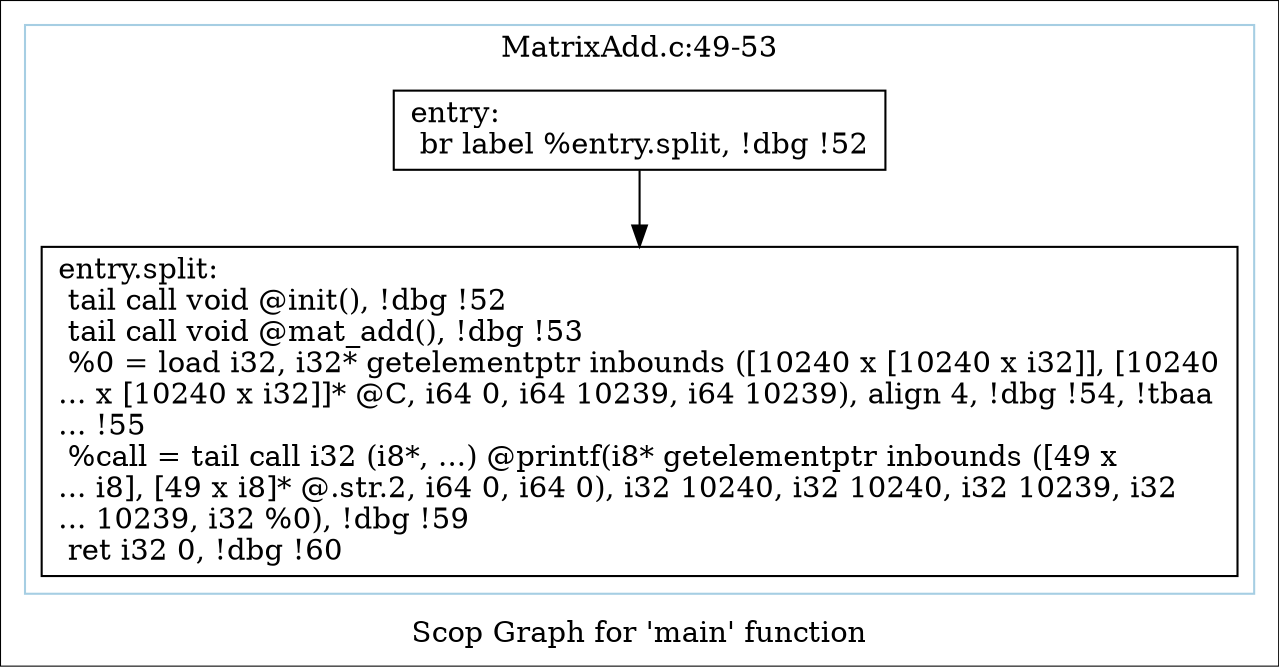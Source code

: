 digraph "Scop Graph for 'main' function" {
	label="Scop Graph for 'main' function";

	Node0x9ef81a0 [shape=record,label="{entry:\l  br label %entry.split, !dbg !52\l}"];
	Node0x9ef81a0 -> Node0x9e9ee10;
	Node0x9e9ee10 [shape=record,label="{entry.split:                                      \l  tail call void @init(), !dbg !52\l  tail call void @mat_add(), !dbg !53\l  %0 = load i32, i32* getelementptr inbounds ([10240 x [10240 x i32]], [10240\l... x [10240 x i32]]* @C, i64 0, i64 10239, i64 10239), align 4, !dbg !54, !tbaa\l... !55\l  %call = tail call i32 (i8*, ...) @printf(i8* getelementptr inbounds ([49 x\l... i8], [49 x i8]* @.str.2, i64 0, i64 0), i32 10240, i32 10240, i32 10239, i32\l... 10239, i32 %0), !dbg !59\l  ret i32 0, !dbg !60\l}"];
	colorscheme = "paired12"
        subgraph cluster_0x9e1d0e0 {
          label = "MatrixAdd.c:49-53
";
          style = solid;
          color = 1
          Node0x9ef81a0;
          Node0x9e9ee10;
        }
}
